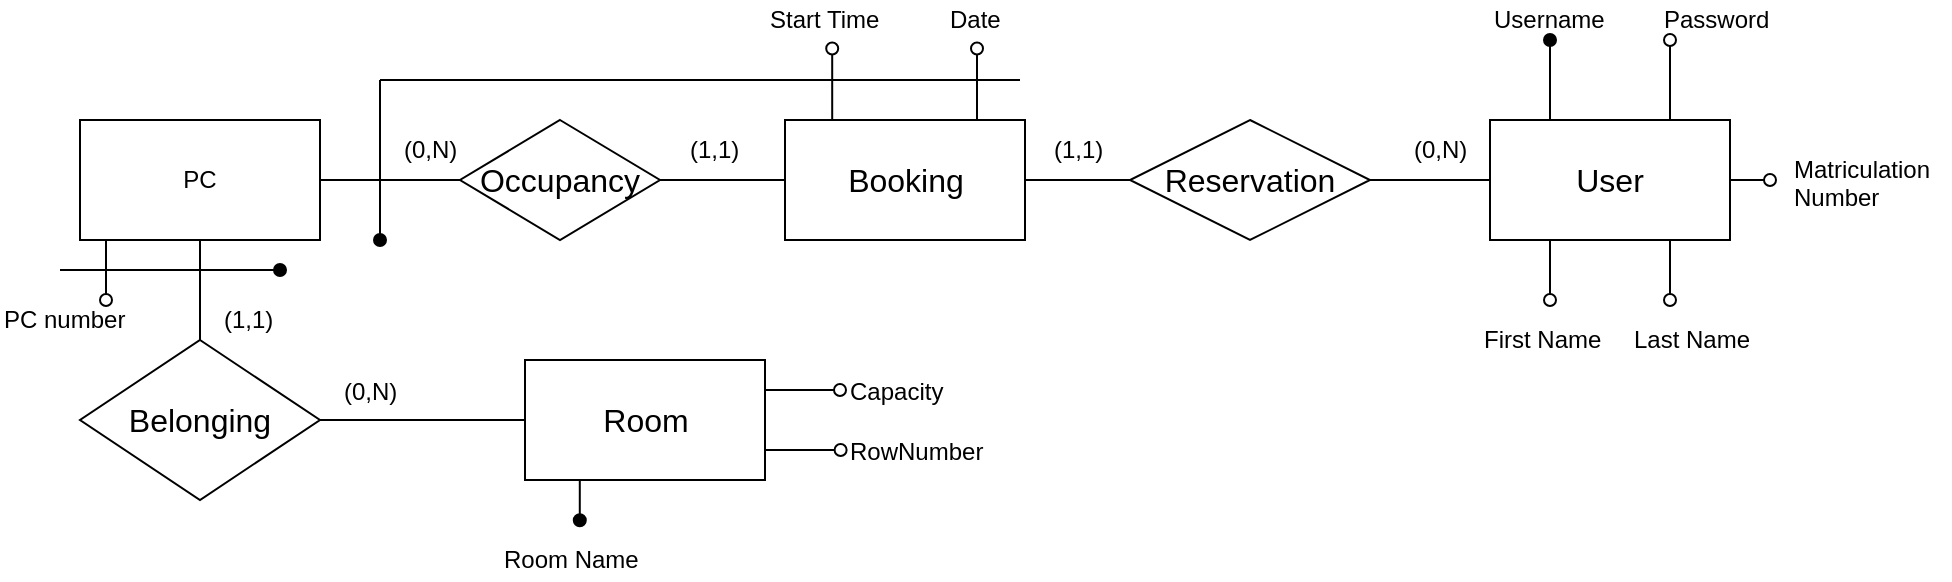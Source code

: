 <mxfile version="12.1.0" type="device" pages="1"><diagram id="dnseNBoecR3fao5FuyI-" name="Page-1"><mxGraphModel dx="852" dy="534" grid="1" gridSize="10" guides="1" tooltips="1" connect="1" arrows="1" fold="1" page="1" pageScale="1" pageWidth="827" pageHeight="1169" math="0" shadow="0"><root><mxCell id="0"/><mxCell id="1" parent="0"/><mxCell id="Ub6GeTY2qE5m5BAvrKck-7" style="edgeStyle=orthogonalEdgeStyle;rounded=0;orthogonalLoop=1;jettySize=auto;html=1;exitX=0.25;exitY=0;exitDx=0;exitDy=0;endArrow=oval;endFill=1;startArrow=none;startFill=0;" parent="1" source="Ub6GeTY2qE5m5BAvrKck-1" edge="1"><mxGeometry relative="1" as="geometry"><mxPoint x="795" y="180" as="targetPoint"/></mxGeometry></mxCell><mxCell id="Ub6GeTY2qE5m5BAvrKck-9" style="edgeStyle=orthogonalEdgeStyle;rounded=0;orthogonalLoop=1;jettySize=auto;html=1;exitX=0.75;exitY=0;exitDx=0;exitDy=0;startArrow=none;startFill=0;endArrow=oval;endFill=0;" parent="1" source="Ub6GeTY2qE5m5BAvrKck-1" edge="1"><mxGeometry relative="1" as="geometry"><mxPoint x="855" y="180" as="targetPoint"/></mxGeometry></mxCell><mxCell id="Ub6GeTY2qE5m5BAvrKck-15" style="edgeStyle=orthogonalEdgeStyle;rounded=0;orthogonalLoop=1;jettySize=auto;html=1;exitX=0.25;exitY=1;exitDx=0;exitDy=0;startArrow=none;startFill=0;endArrow=oval;endFill=0;" parent="1" source="Ub6GeTY2qE5m5BAvrKck-1" edge="1"><mxGeometry relative="1" as="geometry"><mxPoint x="795" y="310" as="targetPoint"/></mxGeometry></mxCell><mxCell id="Ub6GeTY2qE5m5BAvrKck-17" style="edgeStyle=orthogonalEdgeStyle;rounded=0;orthogonalLoop=1;jettySize=auto;html=1;exitX=0.75;exitY=1;exitDx=0;exitDy=0;startArrow=none;startFill=0;endArrow=oval;endFill=0;" parent="1" source="Ub6GeTY2qE5m5BAvrKck-1" edge="1"><mxGeometry relative="1" as="geometry"><mxPoint x="855" y="310" as="targetPoint"/></mxGeometry></mxCell><mxCell id="Ub6GeTY2qE5m5BAvrKck-21" style="edgeStyle=orthogonalEdgeStyle;rounded=0;orthogonalLoop=1;jettySize=auto;html=1;exitX=1;exitY=0.5;exitDx=0;exitDy=0;startArrow=none;startFill=0;endArrow=oval;endFill=0;" parent="1" source="Ub6GeTY2qE5m5BAvrKck-1" edge="1"><mxGeometry relative="1" as="geometry"><mxPoint x="905.0" y="250.286" as="targetPoint"/></mxGeometry></mxCell><mxCell id="jdf2fraNjGI3bDB6Zdx9-4" style="edgeStyle=orthogonalEdgeStyle;rounded=0;orthogonalLoop=1;jettySize=auto;html=1;entryX=1;entryY=0.5;entryDx=0;entryDy=0;endArrow=none;endFill=0;" parent="1" source="Ub6GeTY2qE5m5BAvrKck-1" target="jdf2fraNjGI3bDB6Zdx9-3" edge="1"><mxGeometry relative="1" as="geometry"/></mxCell><mxCell id="Ub6GeTY2qE5m5BAvrKck-1" value="&lt;font style=&quot;font-size: 16px&quot;&gt;User&lt;/font&gt;" style="rounded=0;whiteSpace=wrap;html=1;" parent="1" vertex="1"><mxGeometry x="765" y="220" width="120" height="60" as="geometry"/></mxCell><mxCell id="jdf2fraNjGI3bDB6Zdx9-7" style="edgeStyle=orthogonalEdgeStyle;rounded=0;orthogonalLoop=1;jettySize=auto;html=1;exitX=1;exitY=0.5;exitDx=0;exitDy=0;entryX=0;entryY=0.5;entryDx=0;entryDy=0;endArrow=none;endFill=0;" parent="1" source="Ub6GeTY2qE5m5BAvrKck-5" target="jdf2fraNjGI3bDB6Zdx9-2" edge="1"><mxGeometry relative="1" as="geometry"/></mxCell><mxCell id="W9CIcUL4qnk2Hjqomt4V-14" style="edgeStyle=orthogonalEdgeStyle;rounded=0;orthogonalLoop=1;jettySize=auto;html=1;exitX=0.25;exitY=1;exitDx=0;exitDy=0;startArrow=none;startFill=0;endArrow=oval;endFill=0;" parent="1" source="Ub6GeTY2qE5m5BAvrKck-5" edge="1"><mxGeometry relative="1" as="geometry"><mxPoint x="73" y="310" as="targetPoint"/><Array as="points"><mxPoint x="73" y="280"/></Array></mxGeometry></mxCell><mxCell id="Ub6GeTY2qE5m5BAvrKck-5" value="PC" style="rounded=0;whiteSpace=wrap;html=1;" parent="1" vertex="1"><mxGeometry x="60" y="220" width="120" height="60" as="geometry"/></mxCell><mxCell id="Ub6GeTY2qE5m5BAvrKck-8" value="Username" style="text;html=1;resizable=0;points=[];autosize=1;align=left;verticalAlign=top;spacingTop=-4;" parent="1" vertex="1"><mxGeometry x="765" y="160" width="70" height="20" as="geometry"/></mxCell><mxCell id="Ub6GeTY2qE5m5BAvrKck-10" value="Password" style="text;html=1;resizable=0;points=[];autosize=1;align=left;verticalAlign=top;spacingTop=-4;" parent="1" vertex="1"><mxGeometry x="850" y="160" width="70" height="20" as="geometry"/></mxCell><mxCell id="Ub6GeTY2qE5m5BAvrKck-16" value="First Name" style="text;html=1;resizable=0;points=[];autosize=1;align=left;verticalAlign=top;spacingTop=-4;" parent="1" vertex="1"><mxGeometry x="760" y="320" width="80" height="20" as="geometry"/></mxCell><mxCell id="Ub6GeTY2qE5m5BAvrKck-20" value="Last Name" style="text;html=1;resizable=0;points=[];autosize=1;align=left;verticalAlign=top;spacingTop=-4;direction=south;" parent="1" vertex="1"><mxGeometry x="835" y="320" width="20" height="80" as="geometry"/></mxCell><mxCell id="Ub6GeTY2qE5m5BAvrKck-22" value="&lt;div&gt;Matriculation &lt;br&gt;&lt;/div&gt;&lt;div&gt;Number&lt;/div&gt;" style="text;html=1;resizable=0;points=[];autosize=1;align=left;verticalAlign=top;spacingTop=-4;" parent="1" vertex="1"><mxGeometry x="915" y="235" width="80" height="30" as="geometry"/></mxCell><mxCell id="Ub6GeTY2qE5m5BAvrKck-28" value="PC number" style="text;html=1;resizable=0;points=[];autosize=1;align=left;verticalAlign=top;spacingTop=-4;" parent="1" vertex="1"><mxGeometry x="20" y="310" width="80" height="20" as="geometry"/></mxCell><mxCell id="Ub6GeTY2qE5m5BAvrKck-32" value="" style="endArrow=oval;html=1;endFill=1;" parent="1" edge="1"><mxGeometry width="50" height="50" relative="1" as="geometry"><mxPoint x="50" y="295" as="sourcePoint"/><mxPoint x="160" y="295" as="targetPoint"/><Array as="points"/></mxGeometry></mxCell><mxCell id="jdf2fraNjGI3bDB6Zdx9-5" style="edgeStyle=orthogonalEdgeStyle;rounded=0;orthogonalLoop=1;jettySize=auto;html=1;entryX=0;entryY=0.5;entryDx=0;entryDy=0;endArrow=none;endFill=0;" parent="1" source="jdf2fraNjGI3bDB6Zdx9-1" target="jdf2fraNjGI3bDB6Zdx9-3" edge="1"><mxGeometry relative="1" as="geometry"/></mxCell><mxCell id="W9CIcUL4qnk2Hjqomt4V-1" style="edgeStyle=orthogonalEdgeStyle;rounded=0;orthogonalLoop=1;jettySize=auto;html=1;exitX=0.25;exitY=0;exitDx=0;exitDy=0;entryX=0.48;entryY=1.212;entryDx=0;entryDy=0;entryPerimeter=0;endArrow=oval;endFill=0;" parent="1" source="jdf2fraNjGI3bDB6Zdx9-1" target="jdf2fraNjGI3bDB6Zdx9-11" edge="1"><mxGeometry relative="1" as="geometry"/></mxCell><mxCell id="W9CIcUL4qnk2Hjqomt4V-2" style="edgeStyle=orthogonalEdgeStyle;rounded=0;orthogonalLoop=1;jettySize=auto;html=1;exitX=0.75;exitY=0;exitDx=0;exitDy=0;entryX=0.4;entryY=1.212;entryDx=0;entryDy=0;entryPerimeter=0;endArrow=oval;endFill=0;" parent="1" source="jdf2fraNjGI3bDB6Zdx9-1" target="jdf2fraNjGI3bDB6Zdx9-13" edge="1"><mxGeometry relative="1" as="geometry"/></mxCell><mxCell id="jdf2fraNjGI3bDB6Zdx9-1" value="&lt;font style=&quot;font-size: 16px&quot;&gt;Booking&lt;/font&gt;" style="rounded=0;whiteSpace=wrap;html=1;" parent="1" vertex="1"><mxGeometry x="412.5" y="220" width="120" height="60" as="geometry"/></mxCell><mxCell id="jdf2fraNjGI3bDB6Zdx9-6" style="edgeStyle=orthogonalEdgeStyle;rounded=0;orthogonalLoop=1;jettySize=auto;html=1;entryX=0;entryY=0.5;entryDx=0;entryDy=0;endArrow=none;endFill=0;" parent="1" source="jdf2fraNjGI3bDB6Zdx9-2" target="jdf2fraNjGI3bDB6Zdx9-1" edge="1"><mxGeometry relative="1" as="geometry"/></mxCell><mxCell id="jdf2fraNjGI3bDB6Zdx9-2" value="&lt;font style=&quot;font-size: 16px&quot;&gt;Occupancy&lt;/font&gt;" style="rhombus;whiteSpace=wrap;html=1;" parent="1" vertex="1"><mxGeometry x="250" y="220" width="100" height="60" as="geometry"/></mxCell><mxCell id="jdf2fraNjGI3bDB6Zdx9-3" value="&lt;font style=&quot;font-size: 16px&quot;&gt;Reservation&lt;/font&gt;" style="rhombus;whiteSpace=wrap;html=1;" parent="1" vertex="1"><mxGeometry x="585" y="220" width="120" height="60" as="geometry"/></mxCell><mxCell id="jdf2fraNjGI3bDB6Zdx9-11" value="Start Time" style="text;html=1;resizable=0;points=[];autosize=1;align=left;verticalAlign=top;spacingTop=-4;" parent="1" vertex="1"><mxGeometry x="402.5" y="160" width="70" height="20" as="geometry"/></mxCell><mxCell id="jdf2fraNjGI3bDB6Zdx9-13" value="Date" style="text;html=1;resizable=0;points=[];autosize=1;align=left;verticalAlign=top;spacingTop=-4;" parent="1" vertex="1"><mxGeometry x="492.5" y="160" width="40" height="20" as="geometry"/></mxCell><mxCell id="W9CIcUL4qnk2Hjqomt4V-4" value="" style="endArrow=none;html=1;" parent="1" edge="1"><mxGeometry width="50" height="50" relative="1" as="geometry"><mxPoint x="210" y="200" as="sourcePoint"/><mxPoint x="530" y="200" as="targetPoint"/></mxGeometry></mxCell><mxCell id="W9CIcUL4qnk2Hjqomt4V-5" value="" style="endArrow=none;html=1;endFill=0;startArrow=oval;startFill=1;" parent="1" edge="1"><mxGeometry width="50" height="50" relative="1" as="geometry"><mxPoint x="210" y="280" as="sourcePoint"/><mxPoint x="210" y="200" as="targetPoint"/></mxGeometry></mxCell><mxCell id="W9CIcUL4qnk2Hjqomt4V-6" value="(1,1)" style="text;html=1;resizable=0;points=[];autosize=1;align=left;verticalAlign=top;spacingTop=-4;" parent="1" vertex="1"><mxGeometry x="362.5" y="225" width="40" height="20" as="geometry"/></mxCell><mxCell id="W9CIcUL4qnk2Hjqomt4V-7" value="(0,N)" style="text;html=1;resizable=0;points=[];autosize=1;align=left;verticalAlign=top;spacingTop=-4;" parent="1" vertex="1"><mxGeometry x="220" y="225" width="40" height="20" as="geometry"/></mxCell><mxCell id="W9CIcUL4qnk2Hjqomt4V-8" value="(0,N)" style="text;html=1;resizable=0;points=[];autosize=1;align=left;verticalAlign=top;spacingTop=-4;" parent="1" vertex="1"><mxGeometry x="725" y="225" width="40" height="20" as="geometry"/></mxCell><mxCell id="W9CIcUL4qnk2Hjqomt4V-9" value="(1,1)" style="text;html=1;resizable=0;points=[];autosize=1;align=left;verticalAlign=top;spacingTop=-4;" parent="1" vertex="1"><mxGeometry x="545" y="225" width="40" height="20" as="geometry"/></mxCell><mxCell id="W9CIcUL4qnk2Hjqomt4V-11" style="edgeStyle=orthogonalEdgeStyle;rounded=0;orthogonalLoop=1;jettySize=auto;html=1;exitX=0.5;exitY=0;exitDx=0;exitDy=0;entryX=0.5;entryY=1;entryDx=0;entryDy=0;startArrow=none;startFill=0;endArrow=none;endFill=0;" parent="1" source="W9CIcUL4qnk2Hjqomt4V-10" target="Ub6GeTY2qE5m5BAvrKck-5" edge="1"><mxGeometry relative="1" as="geometry"/></mxCell><mxCell id="W9CIcUL4qnk2Hjqomt4V-10" value="&lt;font style=&quot;font-size: 16px&quot;&gt;Belonging&lt;/font&gt;" style="rhombus;whiteSpace=wrap;html=1;" parent="1" vertex="1"><mxGeometry x="60" y="330" width="120" height="80" as="geometry"/></mxCell><mxCell id="W9CIcUL4qnk2Hjqomt4V-13" style="edgeStyle=orthogonalEdgeStyle;rounded=0;orthogonalLoop=1;jettySize=auto;html=1;exitX=0;exitY=0.5;exitDx=0;exitDy=0;entryX=1;entryY=0.5;entryDx=0;entryDy=0;startArrow=none;startFill=0;endArrow=none;endFill=0;" parent="1" source="W9CIcUL4qnk2Hjqomt4V-12" target="W9CIcUL4qnk2Hjqomt4V-10" edge="1"><mxGeometry relative="1" as="geometry"/></mxCell><mxCell id="W9CIcUL4qnk2Hjqomt4V-15" style="edgeStyle=orthogonalEdgeStyle;rounded=0;orthogonalLoop=1;jettySize=auto;html=1;exitX=1;exitY=0.25;exitDx=0;exitDy=0;startArrow=none;startFill=0;endArrow=oval;endFill=0;" parent="1" source="W9CIcUL4qnk2Hjqomt4V-12" edge="1"><mxGeometry relative="1" as="geometry"><mxPoint x="440" y="355" as="targetPoint"/></mxGeometry></mxCell><mxCell id="W9CIcUL4qnk2Hjqomt4V-17" style="edgeStyle=orthogonalEdgeStyle;rounded=0;orthogonalLoop=1;jettySize=auto;html=1;exitX=1;exitY=0.75;exitDx=0;exitDy=0;startArrow=none;startFill=0;endArrow=oval;endFill=0;" parent="1" source="W9CIcUL4qnk2Hjqomt4V-12" edge="1"><mxGeometry relative="1" as="geometry"><mxPoint x="440.333" y="384.833" as="targetPoint"/></mxGeometry></mxCell><mxCell id="W9CIcUL4qnk2Hjqomt4V-21" style="edgeStyle=orthogonalEdgeStyle;rounded=0;orthogonalLoop=1;jettySize=auto;html=1;exitX=0.25;exitY=1;exitDx=0;exitDy=0;startArrow=none;startFill=0;endArrow=oval;endFill=1;" parent="1" source="W9CIcUL4qnk2Hjqomt4V-12" edge="1"><mxGeometry relative="1" as="geometry"><mxPoint x="309.897" y="420.103" as="targetPoint"/></mxGeometry></mxCell><mxCell id="W9CIcUL4qnk2Hjqomt4V-12" value="&lt;font style=&quot;font-size: 16px&quot;&gt;Room&lt;/font&gt;" style="rounded=0;whiteSpace=wrap;html=1;" parent="1" vertex="1"><mxGeometry x="282.5" y="340" width="120" height="60" as="geometry"/></mxCell><mxCell id="W9CIcUL4qnk2Hjqomt4V-16" value="Capacity" style="text;html=1;resizable=0;points=[];autosize=1;align=left;verticalAlign=top;spacingTop=-4;" parent="1" vertex="1"><mxGeometry x="442.5" y="346" width="60" height="20" as="geometry"/></mxCell><mxCell id="W9CIcUL4qnk2Hjqomt4V-18" value="RowNumber" style="text;html=1;resizable=0;points=[];autosize=1;align=left;verticalAlign=top;spacingTop=-4;" parent="1" vertex="1"><mxGeometry x="442.5" y="376" width="80" height="20" as="geometry"/></mxCell><mxCell id="W9CIcUL4qnk2Hjqomt4V-20" value="(1,1)" style="text;html=1;resizable=0;points=[];autosize=1;align=left;verticalAlign=top;spacingTop=-4;" parent="1" vertex="1"><mxGeometry x="130" y="310" width="40" height="20" as="geometry"/></mxCell><mxCell id="W9CIcUL4qnk2Hjqomt4V-22" value="Room Name" style="text;html=1;resizable=0;points=[];autosize=1;align=left;verticalAlign=top;spacingTop=-4;" parent="1" vertex="1"><mxGeometry x="270" y="430" width="80" height="20" as="geometry"/></mxCell><mxCell id="W9CIcUL4qnk2Hjqomt4V-23" value="(0,N)" style="text;html=1;resizable=0;points=[];autosize=1;align=left;verticalAlign=top;spacingTop=-4;" parent="1" vertex="1"><mxGeometry x="190" y="346" width="40" height="20" as="geometry"/></mxCell></root></mxGraphModel></diagram></mxfile>